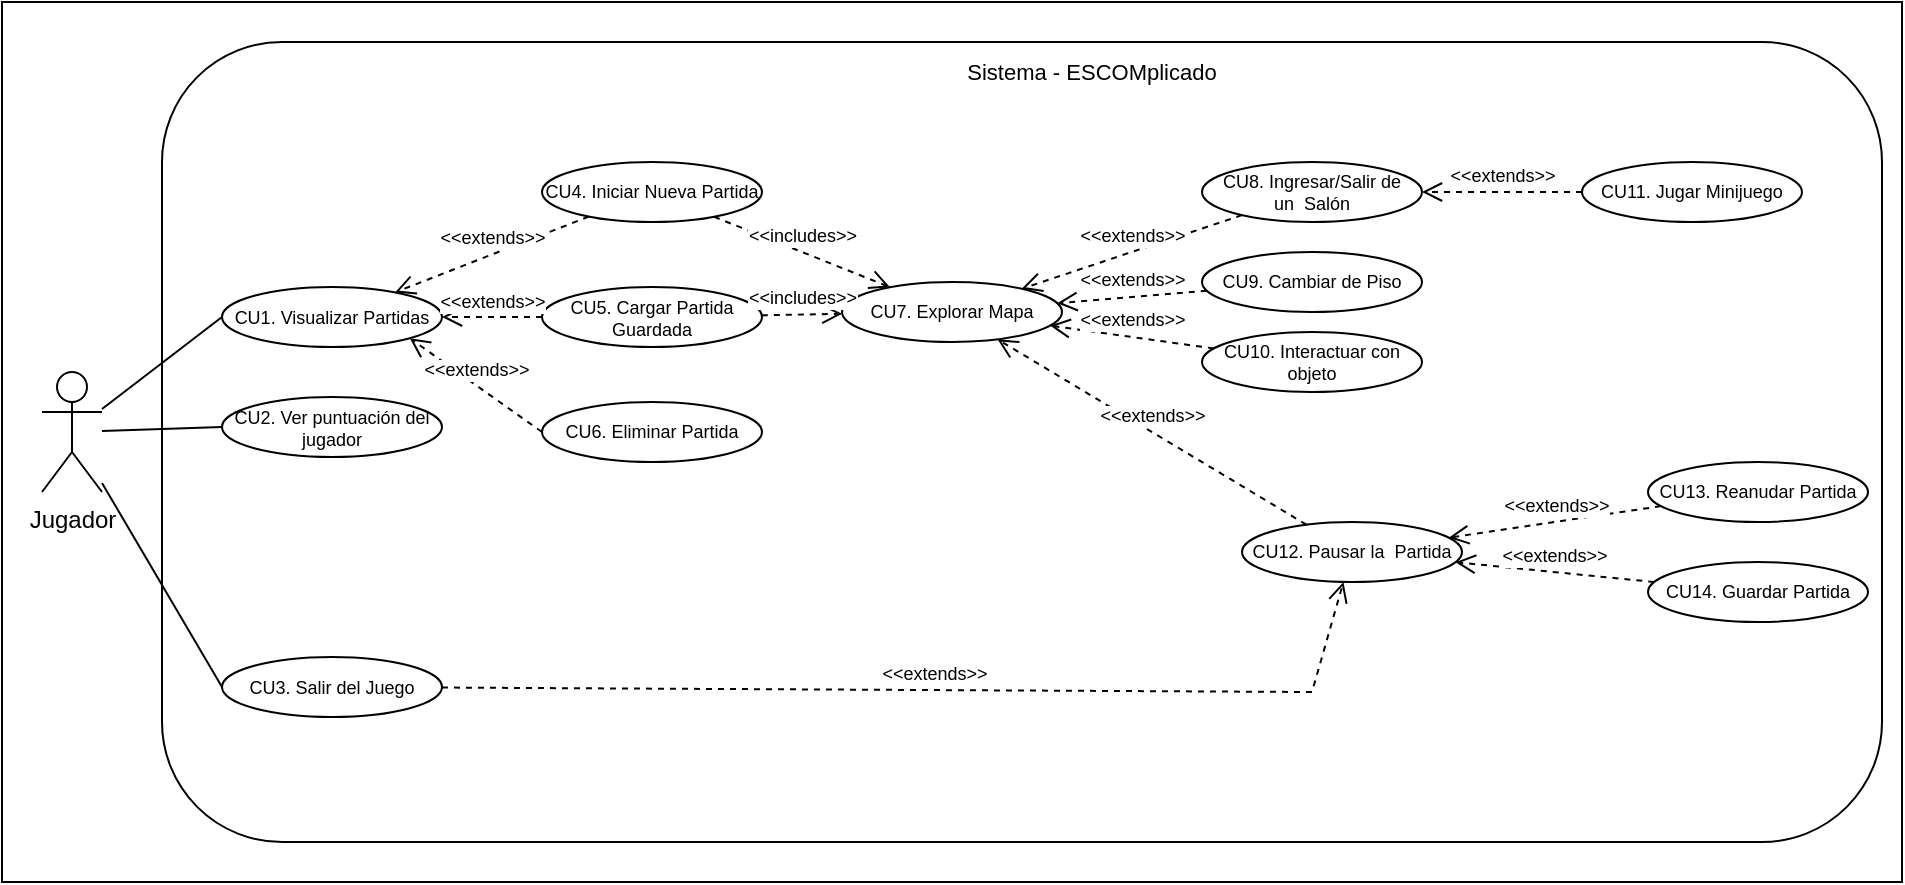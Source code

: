 <mxfile version="17.4.2" type="device"><diagram id="j1JL2_GwRCgbURn_-ryr" name="Page-1"><mxGraphModel dx="165" dy="556" grid="1" gridSize="10" guides="1" tooltips="1" connect="1" arrows="1" fold="1" page="1" pageScale="1" pageWidth="827" pageHeight="1169" math="0" shadow="0"><root><mxCell id="0"/><mxCell id="1" parent="0"/><mxCell id="zd2__93lO0PDFVMj1kql-3" value="" style="rounded=0;whiteSpace=wrap;html=1;fontSize=11;" parent="1" vertex="1"><mxGeometry x="1170" y="255" width="950" height="440" as="geometry"/></mxCell><mxCell id="zd2__93lO0PDFVMj1kql-4" value="" style="rounded=1;whiteSpace=wrap;html=1;fontSize=7;" parent="1" vertex="1"><mxGeometry x="1250" y="275" width="860" height="400" as="geometry"/></mxCell><mxCell id="zd2__93lO0PDFVMj1kql-5" value="Jugador" style="shape=umlActor;verticalLabelPosition=bottom;verticalAlign=top;html=1;outlineConnect=0;" parent="1" vertex="1"><mxGeometry x="1190" y="440" width="30" height="60" as="geometry"/></mxCell><mxCell id="zd2__93lO0PDFVMj1kql-7" value="CU1. Visualizar Partidas" style="ellipse;whiteSpace=wrap;html=1;fontSize=9;" parent="1" vertex="1"><mxGeometry x="1280" y="397.5" width="110" height="30" as="geometry"/></mxCell><mxCell id="zd2__93lO0PDFVMj1kql-9" value="CU3. Salir del Juego" style="ellipse;whiteSpace=wrap;html=1;fontSize=9;" parent="1" vertex="1"><mxGeometry x="1280" y="582.5" width="110" height="30" as="geometry"/></mxCell><mxCell id="zd2__93lO0PDFVMj1kql-10" value="CU11. Jugar Minijuego" style="ellipse;whiteSpace=wrap;html=1;fontSize=9;" parent="1" vertex="1"><mxGeometry x="1960" y="335" width="110" height="30" as="geometry"/></mxCell><mxCell id="zd2__93lO0PDFVMj1kql-11" value="CU8. Ingresar/Salir de &lt;br&gt;un&amp;nbsp; Salón" style="ellipse;whiteSpace=wrap;html=1;fontSize=9;" parent="1" vertex="1"><mxGeometry x="1770" y="335" width="110" height="30" as="geometry"/></mxCell><mxCell id="zd2__93lO0PDFVMj1kql-12" value="CU5. Cargar Partida Guardada" style="ellipse;whiteSpace=wrap;html=1;fontSize=9;" parent="1" vertex="1"><mxGeometry x="1440" y="397.5" width="110" height="30" as="geometry"/></mxCell><mxCell id="zd2__93lO0PDFVMj1kql-13" value="CU6. Eliminar Partida" style="ellipse;whiteSpace=wrap;html=1;fontSize=9;" parent="1" vertex="1"><mxGeometry x="1440" y="455" width="110" height="30" as="geometry"/></mxCell><mxCell id="zd2__93lO0PDFVMj1kql-14" value="CU9. Cambiar de Piso" style="ellipse;whiteSpace=wrap;html=1;fontSize=9;" parent="1" vertex="1"><mxGeometry x="1770" y="380" width="110" height="30" as="geometry"/></mxCell><mxCell id="zd2__93lO0PDFVMj1kql-15" value="CU12. Pausar la&amp;nbsp; Partida" style="ellipse;whiteSpace=wrap;html=1;fontSize=9;" parent="1" vertex="1"><mxGeometry x="1790" y="515" width="110" height="30" as="geometry"/></mxCell><mxCell id="zd2__93lO0PDFVMj1kql-16" value="CU13. Reanudar Partida" style="ellipse;whiteSpace=wrap;html=1;fontSize=9;" parent="1" vertex="1"><mxGeometry x="1993" y="485" width="110" height="30" as="geometry"/></mxCell><mxCell id="zd2__93lO0PDFVMj1kql-17" value="CU14. Guardar Partida" style="ellipse;whiteSpace=wrap;html=1;fontSize=9;" parent="1" vertex="1"><mxGeometry x="1993" y="535" width="110" height="30" as="geometry"/></mxCell><mxCell id="zd2__93lO0PDFVMj1kql-21" value="" style="endArrow=none;html=1;rounded=0;fontSize=7;entryX=0;entryY=0.5;entryDx=0;entryDy=0;" parent="1" source="zd2__93lO0PDFVMj1kql-5" target="zd2__93lO0PDFVMj1kql-7" edge="1"><mxGeometry width="50" height="50" relative="1" as="geometry"><mxPoint x="1230" y="373.292" as="sourcePoint"/><mxPoint x="1384.179" y="355.735" as="targetPoint"/></mxGeometry></mxCell><mxCell id="zd2__93lO0PDFVMj1kql-22" value="" style="endArrow=none;html=1;rounded=0;fontSize=7;entryX=0;entryY=0.5;entryDx=0;entryDy=0;" parent="1" source="zd2__93lO0PDFVMj1kql-5" target="zd2__93lO0PDFVMj1kql-9" edge="1"><mxGeometry width="50" height="50" relative="1" as="geometry"><mxPoint x="1230" y="380.12" as="sourcePoint"/><mxPoint x="1400.497" y="438.319" as="targetPoint"/></mxGeometry></mxCell><mxCell id="zd2__93lO0PDFVMj1kql-23" value="CU7. Explorar Mapa" style="ellipse;whiteSpace=wrap;html=1;fontSize=9;" parent="1" vertex="1"><mxGeometry x="1590" y="395" width="110" height="30" as="geometry"/></mxCell><mxCell id="zd2__93lO0PDFVMj1kql-24" value="&amp;lt;&amp;lt;extends&amp;gt;&amp;gt;" style="html=1;verticalAlign=bottom;endArrow=open;dashed=1;endSize=8;rounded=0;fontSize=9;" parent="1" source="zd2__93lO0PDFVMj1kql-37" target="zd2__93lO0PDFVMj1kql-7" edge="1"><mxGeometry relative="1" as="geometry"><mxPoint x="1450" y="385" as="sourcePoint"/><mxPoint x="1420" y="345" as="targetPoint"/></mxGeometry></mxCell><mxCell id="zd2__93lO0PDFVMj1kql-26" value="&amp;lt;&amp;lt;extends&amp;gt;&amp;gt;" style="html=1;verticalAlign=bottom;endArrow=open;dashed=1;endSize=8;rounded=0;fontSize=9;entryX=1;entryY=0.5;entryDx=0;entryDy=0;" parent="1" source="zd2__93lO0PDFVMj1kql-12" target="zd2__93lO0PDFVMj1kql-7" edge="1"><mxGeometry relative="1" as="geometry"><mxPoint x="1450" y="480" as="sourcePoint"/><mxPoint x="1530" y="470" as="targetPoint"/></mxGeometry></mxCell><mxCell id="zd2__93lO0PDFVMj1kql-27" value="&amp;lt;&amp;lt;extends&amp;gt;&amp;gt;" style="html=1;verticalAlign=bottom;endArrow=open;dashed=1;endSize=8;rounded=0;fontSize=9;entryX=1;entryY=1;entryDx=0;entryDy=0;exitX=0;exitY=0.5;exitDx=0;exitDy=0;" parent="1" source="zd2__93lO0PDFVMj1kql-13" target="zd2__93lO0PDFVMj1kql-7" edge="1"><mxGeometry relative="1" as="geometry"><mxPoint x="1485.515" y="534.067" as="sourcePoint"/><mxPoint x="1490" y="575" as="targetPoint"/></mxGeometry></mxCell><mxCell id="zd2__93lO0PDFVMj1kql-28" value="&amp;lt;&amp;lt;extends&amp;gt;&amp;gt;" style="html=1;verticalAlign=bottom;endArrow=open;dashed=1;endSize=8;rounded=0;fontSize=9;exitX=0;exitY=0.5;exitDx=0;exitDy=0;" parent="1" source="zd2__93lO0PDFVMj1kql-10" target="zd2__93lO0PDFVMj1kql-11" edge="1"><mxGeometry relative="1" as="geometry"><mxPoint x="1600" y="355" as="sourcePoint"/><mxPoint x="1670" y="375" as="targetPoint"/></mxGeometry></mxCell><mxCell id="zd2__93lO0PDFVMj1kql-30" value="&amp;lt;&amp;lt;extends&amp;gt;&amp;gt;" style="html=1;verticalAlign=bottom;endArrow=open;dashed=1;endSize=8;rounded=0;fontSize=9;" parent="1" source="zd2__93lO0PDFVMj1kql-15" target="zd2__93lO0PDFVMj1kql-23" edge="1"><mxGeometry relative="1" as="geometry"><mxPoint x="1710.0" y="415" as="sourcePoint"/><mxPoint x="1700" y="465" as="targetPoint"/></mxGeometry></mxCell><mxCell id="zd2__93lO0PDFVMj1kql-32" value="&amp;lt;&amp;lt;extends&amp;gt;&amp;gt;" style="html=1;verticalAlign=bottom;endArrow=open;dashed=1;endSize=8;rounded=0;fontSize=9;" parent="1" source="zd2__93lO0PDFVMj1kql-17" target="zd2__93lO0PDFVMj1kql-15" edge="1"><mxGeometry relative="1" as="geometry"><mxPoint x="1864.629" y="522.494" as="sourcePoint"/><mxPoint x="1768.338" y="482.512" as="targetPoint"/></mxGeometry></mxCell><mxCell id="zd2__93lO0PDFVMj1kql-33" value="&amp;lt;&amp;lt;extends&amp;gt;&amp;gt;" style="html=1;verticalAlign=bottom;endArrow=open;dashed=1;endSize=8;rounded=0;fontSize=9;" parent="1" source="zd2__93lO0PDFVMj1kql-9" target="zd2__93lO0PDFVMj1kql-15" edge="1"><mxGeometry relative="1" as="geometry"><mxPoint x="1749.999" y="545.001" as="sourcePoint"/><mxPoint x="1817.066" y="534.68" as="targetPoint"/><Array as="points"><mxPoint x="1825" y="600"/></Array></mxGeometry></mxCell><mxCell id="zd2__93lO0PDFVMj1kql-35" value="&amp;lt;&amp;lt;includes&amp;gt;&amp;gt;" style="html=1;verticalAlign=bottom;endArrow=open;dashed=1;endSize=8;rounded=0;fontSize=9;" parent="1" source="zd2__93lO0PDFVMj1kql-12" target="zd2__93lO0PDFVMj1kql-23" edge="1"><mxGeometry relative="1" as="geometry"><mxPoint x="1455.69" y="539.179" as="sourcePoint"/><mxPoint x="1545.664" y="429.782" as="targetPoint"/></mxGeometry></mxCell><mxCell id="zd2__93lO0PDFVMj1kql-36" value="Sistema - ESCOMplicado" style="text;html=1;strokeColor=none;fillColor=none;align=center;verticalAlign=middle;whiteSpace=wrap;rounded=0;fontSize=11;" parent="1" vertex="1"><mxGeometry x="1640" y="275" width="150" height="30" as="geometry"/></mxCell><mxCell id="zd2__93lO0PDFVMj1kql-37" value="CU4. Iniciar Nueva Partida" style="ellipse;whiteSpace=wrap;html=1;fontSize=9;" parent="1" vertex="1"><mxGeometry x="1440" y="335" width="110" height="30" as="geometry"/></mxCell><mxCell id="zd2__93lO0PDFVMj1kql-39" value="CU2. Ver puntuación del jugador" style="ellipse;whiteSpace=wrap;html=1;fontSize=9;" parent="1" vertex="1"><mxGeometry x="1280" y="452.5" width="110" height="30" as="geometry"/></mxCell><mxCell id="zd2__93lO0PDFVMj1kql-51" value="CU10. Interactuar con objeto" style="ellipse;whiteSpace=wrap;html=1;fontSize=9;" parent="1" vertex="1"><mxGeometry x="1770" y="420" width="110" height="30" as="geometry"/></mxCell><mxCell id="zd2__93lO0PDFVMj1kql-53" value="" style="endArrow=none;html=1;rounded=0;fontSize=7;entryX=0;entryY=0.5;entryDx=0;entryDy=0;" parent="1" source="zd2__93lO0PDFVMj1kql-5" target="zd2__93lO0PDFVMj1kql-39" edge="1"><mxGeometry width="50" height="50" relative="1" as="geometry"><mxPoint x="1230" y="366.724" as="sourcePoint"/><mxPoint x="1360" y="295" as="targetPoint"/></mxGeometry></mxCell><mxCell id="x3HPUEKJHB-1Enm78umK-20" value="&amp;lt;&amp;lt;extends&amp;gt;&amp;gt;" style="html=1;verticalAlign=bottom;endArrow=open;dashed=1;endSize=8;rounded=0;fontSize=9;" parent="1" source="zd2__93lO0PDFVMj1kql-16" target="zd2__93lO0PDFVMj1kql-15" edge="1"><mxGeometry relative="1" as="geometry"><mxPoint x="2006.27" y="554.905" as="sourcePoint"/><mxPoint x="1906.724" y="545.1" as="targetPoint"/></mxGeometry></mxCell><mxCell id="oxSIdh_HiKi86oVJNt8Q-1" value="&amp;lt;&amp;lt;extends&amp;gt;&amp;gt;" style="html=1;verticalAlign=bottom;endArrow=open;dashed=1;endSize=8;rounded=0;fontSize=9;" parent="1" source="zd2__93lO0PDFVMj1kql-51" target="zd2__93lO0PDFVMj1kql-23" edge="1"><mxGeometry relative="1" as="geometry"><mxPoint x="1832.29" y="526.338" as="sourcePoint"/><mxPoint x="1677.759" y="433.655" as="targetPoint"/></mxGeometry></mxCell><mxCell id="oxSIdh_HiKi86oVJNt8Q-2" value="&amp;lt;&amp;lt;extends&amp;gt;&amp;gt;" style="html=1;verticalAlign=bottom;endArrow=open;dashed=1;endSize=8;rounded=0;fontSize=9;" parent="1" source="zd2__93lO0PDFVMj1kql-14" target="zd2__93lO0PDFVMj1kql-23" edge="1"><mxGeometry relative="1" as="geometry"><mxPoint x="1764.427" y="437.473" as="sourcePoint"/><mxPoint x="1702.546" y="427.54" as="targetPoint"/></mxGeometry></mxCell><mxCell id="oxSIdh_HiKi86oVJNt8Q-3" value="&amp;lt;&amp;lt;extends&amp;gt;&amp;gt;" style="html=1;verticalAlign=bottom;endArrow=open;dashed=1;endSize=8;rounded=0;fontSize=9;" parent="1" source="zd2__93lO0PDFVMj1kql-11" target="zd2__93lO0PDFVMj1kql-23" edge="1"><mxGeometry relative="1" as="geometry"><mxPoint x="1774.427" y="447.473" as="sourcePoint"/><mxPoint x="1712.546" y="437.54" as="targetPoint"/></mxGeometry></mxCell><mxCell id="b_XDwLRuEGT1-3DRL3FP-1" value="&amp;lt;&amp;lt;includes&amp;gt;&amp;gt;" style="html=1;verticalAlign=bottom;endArrow=open;dashed=1;endSize=8;rounded=0;fontSize=9;" parent="1" source="zd2__93lO0PDFVMj1kql-37" target="zd2__93lO0PDFVMj1kql-23" edge="1"><mxGeometry relative="1" as="geometry"><mxPoint x="1525" y="505" as="sourcePoint"/><mxPoint x="1541.573" y="400.454" as="targetPoint"/></mxGeometry></mxCell></root></mxGraphModel></diagram></mxfile>
